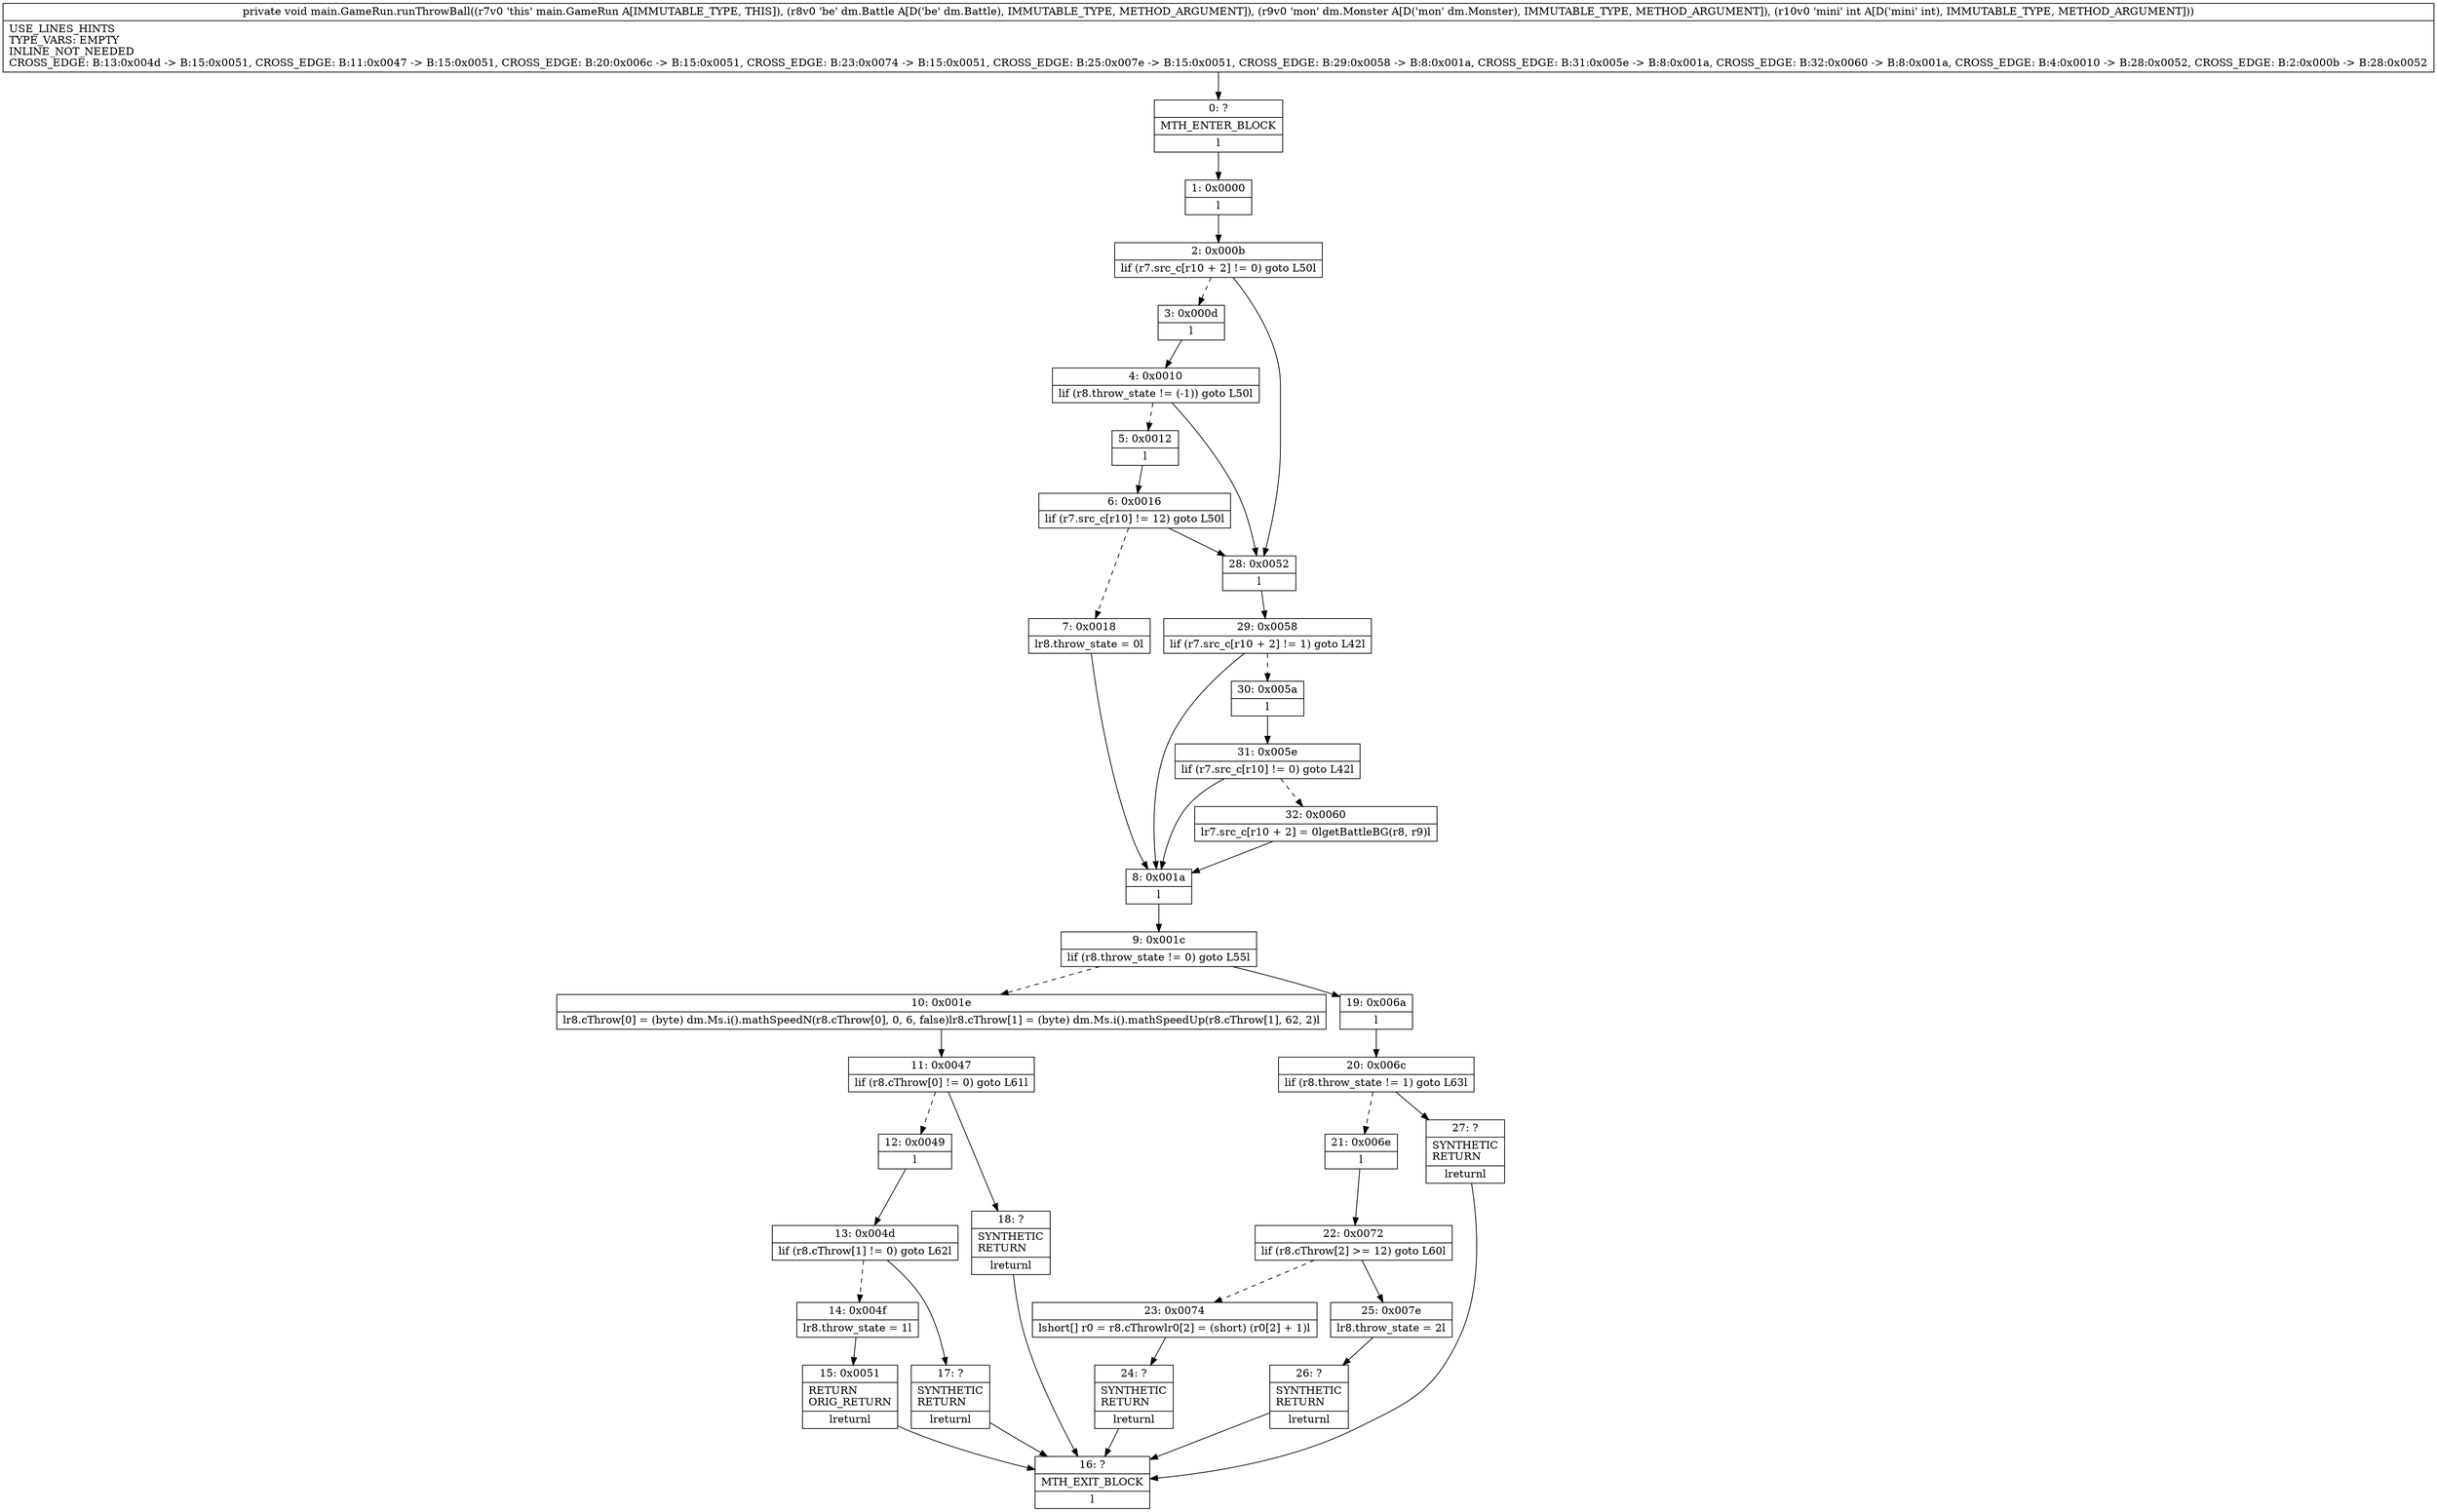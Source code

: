 digraph "CFG formain.GameRun.runThrowBall(Ldm\/Battle;Ldm\/Monster;I)V" {
Node_0 [shape=record,label="{0\:\ ?|MTH_ENTER_BLOCK\l|l}"];
Node_1 [shape=record,label="{1\:\ 0x0000|l}"];
Node_2 [shape=record,label="{2\:\ 0x000b|lif (r7.src_c[r10 + 2] != 0) goto L50l}"];
Node_3 [shape=record,label="{3\:\ 0x000d|l}"];
Node_4 [shape=record,label="{4\:\ 0x0010|lif (r8.throw_state != (\-1)) goto L50l}"];
Node_5 [shape=record,label="{5\:\ 0x0012|l}"];
Node_6 [shape=record,label="{6\:\ 0x0016|lif (r7.src_c[r10] != 12) goto L50l}"];
Node_7 [shape=record,label="{7\:\ 0x0018|lr8.throw_state = 0l}"];
Node_8 [shape=record,label="{8\:\ 0x001a|l}"];
Node_9 [shape=record,label="{9\:\ 0x001c|lif (r8.throw_state != 0) goto L55l}"];
Node_10 [shape=record,label="{10\:\ 0x001e|lr8.cThrow[0] = (byte) dm.Ms.i().mathSpeedN(r8.cThrow[0], 0, 6, false)lr8.cThrow[1] = (byte) dm.Ms.i().mathSpeedUp(r8.cThrow[1], 62, 2)l}"];
Node_11 [shape=record,label="{11\:\ 0x0047|lif (r8.cThrow[0] != 0) goto L61l}"];
Node_12 [shape=record,label="{12\:\ 0x0049|l}"];
Node_13 [shape=record,label="{13\:\ 0x004d|lif (r8.cThrow[1] != 0) goto L62l}"];
Node_14 [shape=record,label="{14\:\ 0x004f|lr8.throw_state = 1l}"];
Node_15 [shape=record,label="{15\:\ 0x0051|RETURN\lORIG_RETURN\l|lreturnl}"];
Node_16 [shape=record,label="{16\:\ ?|MTH_EXIT_BLOCK\l|l}"];
Node_17 [shape=record,label="{17\:\ ?|SYNTHETIC\lRETURN\l|lreturnl}"];
Node_18 [shape=record,label="{18\:\ ?|SYNTHETIC\lRETURN\l|lreturnl}"];
Node_19 [shape=record,label="{19\:\ 0x006a|l}"];
Node_20 [shape=record,label="{20\:\ 0x006c|lif (r8.throw_state != 1) goto L63l}"];
Node_21 [shape=record,label="{21\:\ 0x006e|l}"];
Node_22 [shape=record,label="{22\:\ 0x0072|lif (r8.cThrow[2] \>= 12) goto L60l}"];
Node_23 [shape=record,label="{23\:\ 0x0074|lshort[] r0 = r8.cThrowlr0[2] = (short) (r0[2] + 1)l}"];
Node_24 [shape=record,label="{24\:\ ?|SYNTHETIC\lRETURN\l|lreturnl}"];
Node_25 [shape=record,label="{25\:\ 0x007e|lr8.throw_state = 2l}"];
Node_26 [shape=record,label="{26\:\ ?|SYNTHETIC\lRETURN\l|lreturnl}"];
Node_27 [shape=record,label="{27\:\ ?|SYNTHETIC\lRETURN\l|lreturnl}"];
Node_28 [shape=record,label="{28\:\ 0x0052|l}"];
Node_29 [shape=record,label="{29\:\ 0x0058|lif (r7.src_c[r10 + 2] != 1) goto L42l}"];
Node_30 [shape=record,label="{30\:\ 0x005a|l}"];
Node_31 [shape=record,label="{31\:\ 0x005e|lif (r7.src_c[r10] != 0) goto L42l}"];
Node_32 [shape=record,label="{32\:\ 0x0060|lr7.src_c[r10 + 2] = 0lgetBattleBG(r8, r9)l}"];
MethodNode[shape=record,label="{private void main.GameRun.runThrowBall((r7v0 'this' main.GameRun A[IMMUTABLE_TYPE, THIS]), (r8v0 'be' dm.Battle A[D('be' dm.Battle), IMMUTABLE_TYPE, METHOD_ARGUMENT]), (r9v0 'mon' dm.Monster A[D('mon' dm.Monster), IMMUTABLE_TYPE, METHOD_ARGUMENT]), (r10v0 'mini' int A[D('mini' int), IMMUTABLE_TYPE, METHOD_ARGUMENT]))  | USE_LINES_HINTS\lTYPE_VARS: EMPTY\lINLINE_NOT_NEEDED\lCROSS_EDGE: B:13:0x004d \-\> B:15:0x0051, CROSS_EDGE: B:11:0x0047 \-\> B:15:0x0051, CROSS_EDGE: B:20:0x006c \-\> B:15:0x0051, CROSS_EDGE: B:23:0x0074 \-\> B:15:0x0051, CROSS_EDGE: B:25:0x007e \-\> B:15:0x0051, CROSS_EDGE: B:29:0x0058 \-\> B:8:0x001a, CROSS_EDGE: B:31:0x005e \-\> B:8:0x001a, CROSS_EDGE: B:32:0x0060 \-\> B:8:0x001a, CROSS_EDGE: B:4:0x0010 \-\> B:28:0x0052, CROSS_EDGE: B:2:0x000b \-\> B:28:0x0052\l}"];
MethodNode -> Node_0;
Node_0 -> Node_1;
Node_1 -> Node_2;
Node_2 -> Node_3[style=dashed];
Node_2 -> Node_28;
Node_3 -> Node_4;
Node_4 -> Node_5[style=dashed];
Node_4 -> Node_28;
Node_5 -> Node_6;
Node_6 -> Node_7[style=dashed];
Node_6 -> Node_28;
Node_7 -> Node_8;
Node_8 -> Node_9;
Node_9 -> Node_10[style=dashed];
Node_9 -> Node_19;
Node_10 -> Node_11;
Node_11 -> Node_12[style=dashed];
Node_11 -> Node_18;
Node_12 -> Node_13;
Node_13 -> Node_14[style=dashed];
Node_13 -> Node_17;
Node_14 -> Node_15;
Node_15 -> Node_16;
Node_17 -> Node_16;
Node_18 -> Node_16;
Node_19 -> Node_20;
Node_20 -> Node_21[style=dashed];
Node_20 -> Node_27;
Node_21 -> Node_22;
Node_22 -> Node_23[style=dashed];
Node_22 -> Node_25;
Node_23 -> Node_24;
Node_24 -> Node_16;
Node_25 -> Node_26;
Node_26 -> Node_16;
Node_27 -> Node_16;
Node_28 -> Node_29;
Node_29 -> Node_8;
Node_29 -> Node_30[style=dashed];
Node_30 -> Node_31;
Node_31 -> Node_8;
Node_31 -> Node_32[style=dashed];
Node_32 -> Node_8;
}

